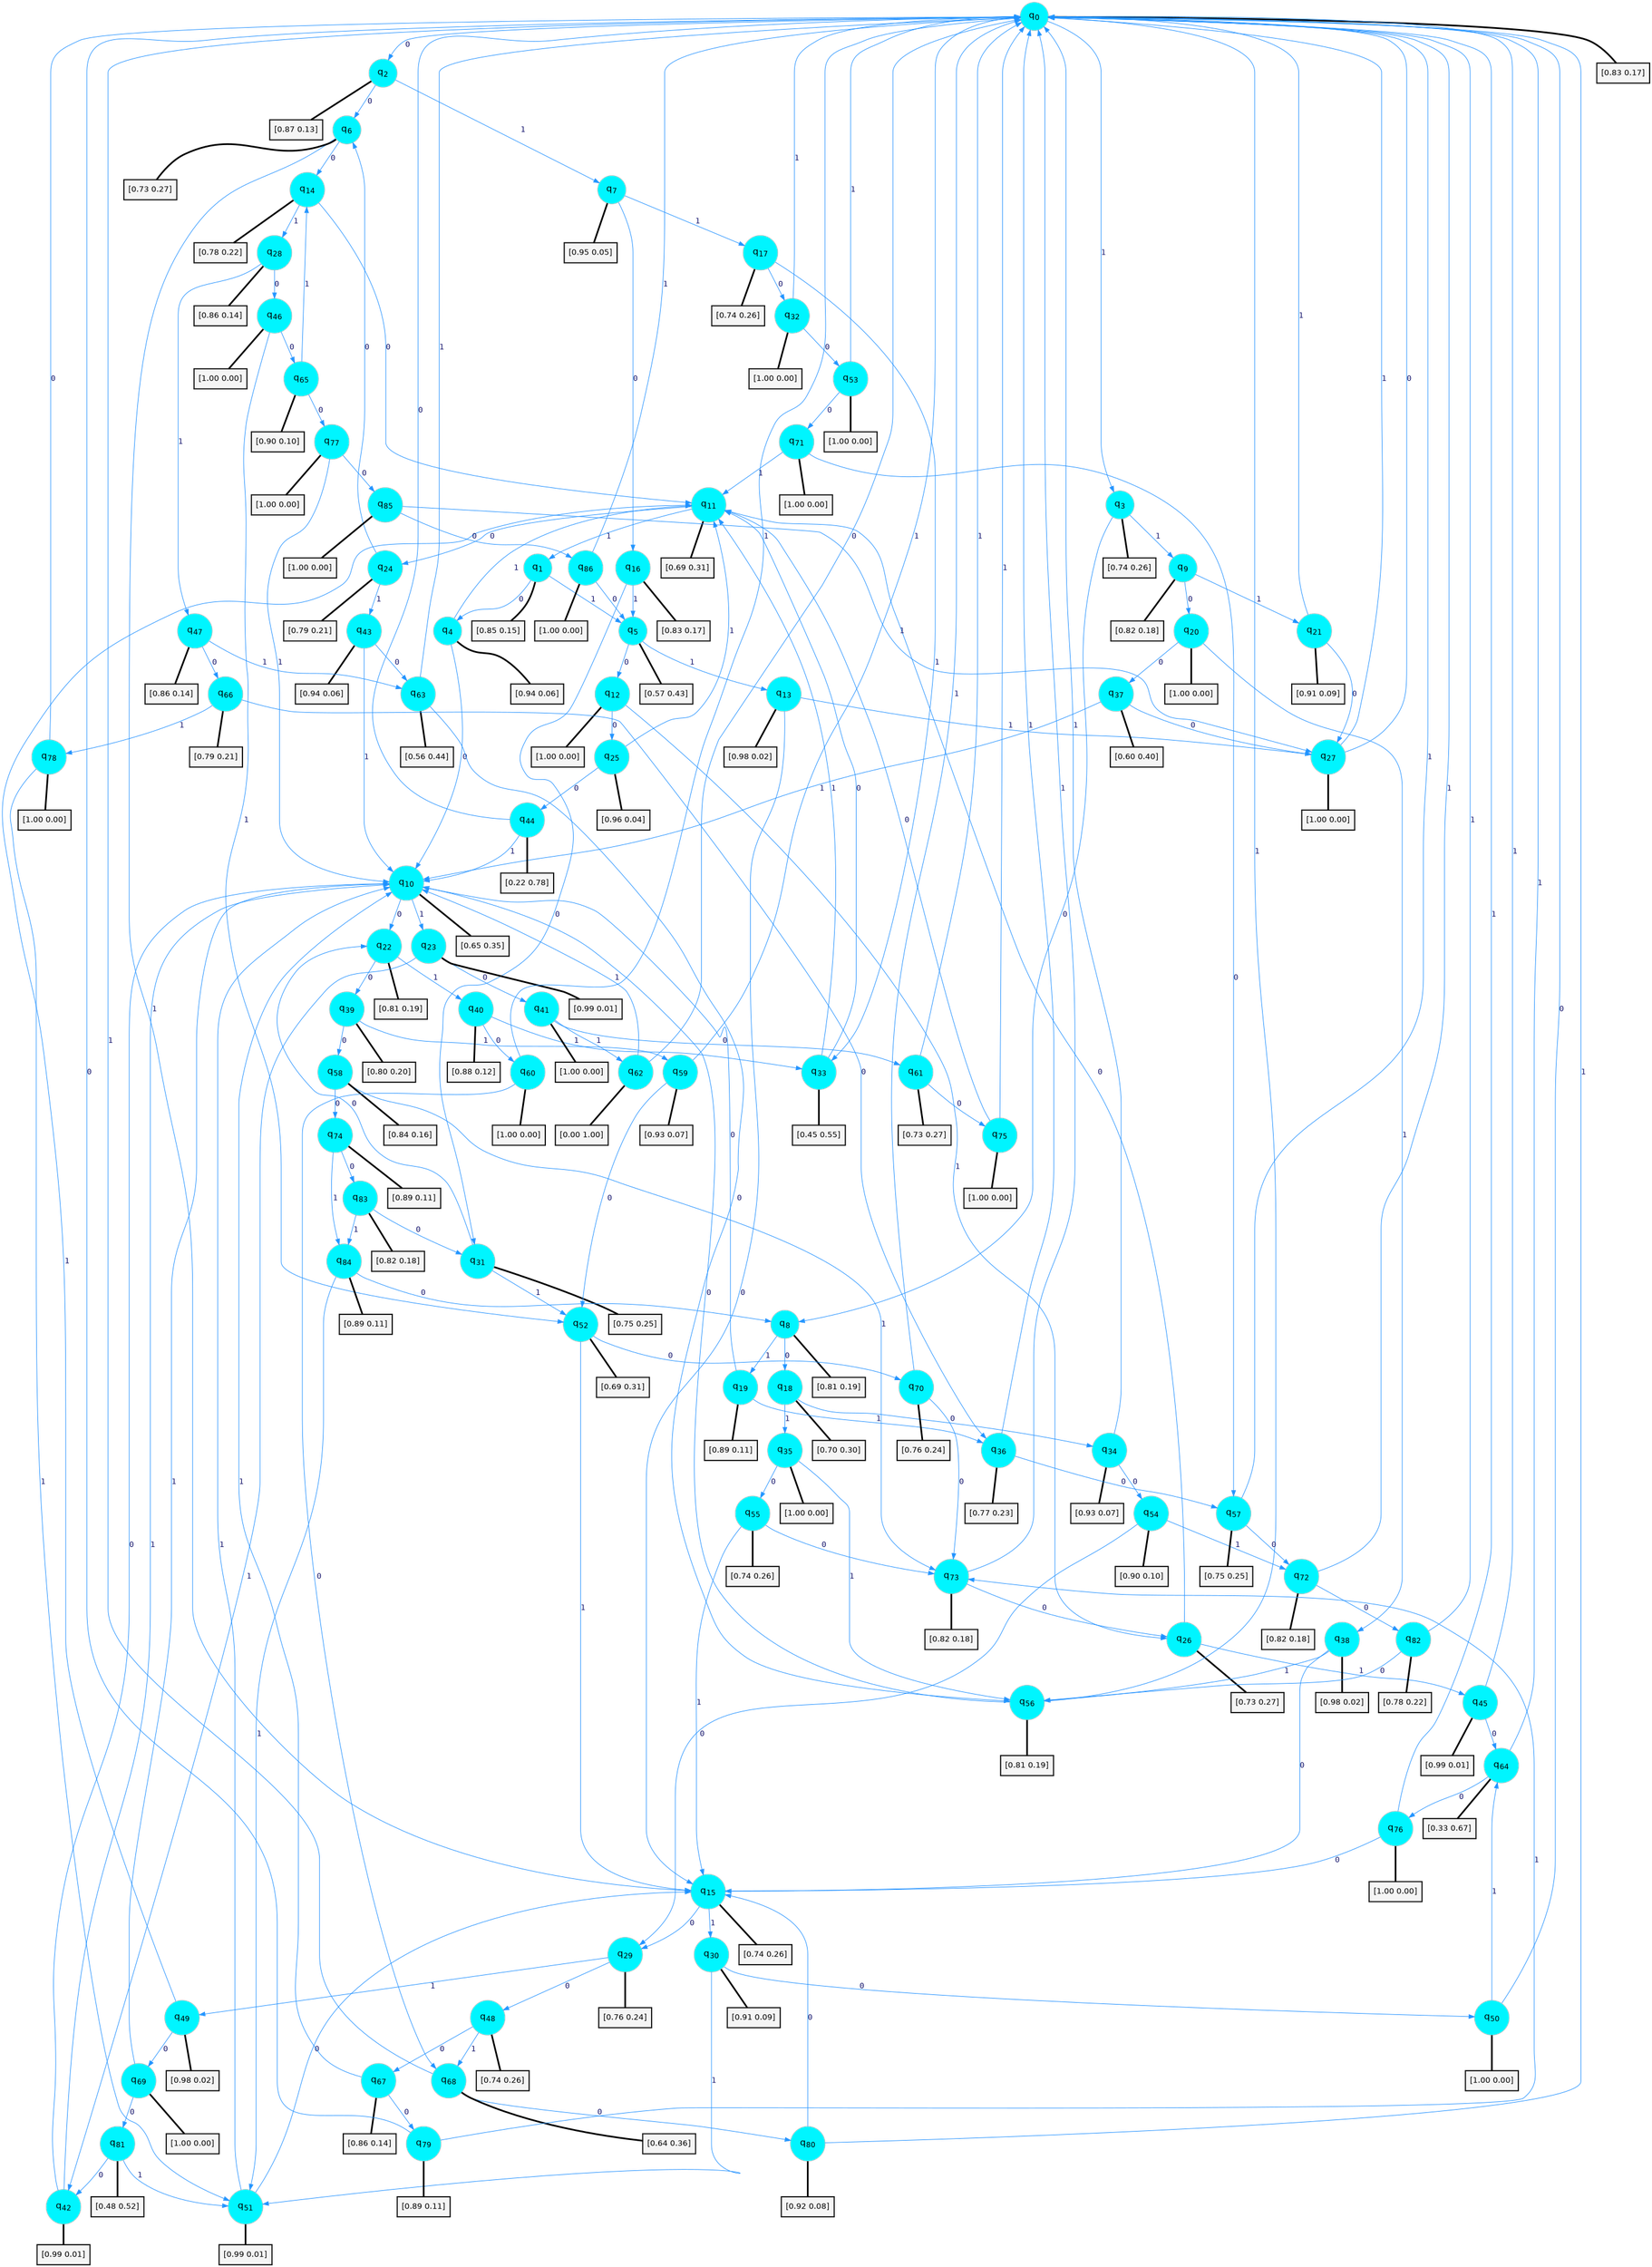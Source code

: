 digraph G {
graph [
bgcolor=transparent, dpi=300, rankdir=TD, size="40,25"];
node [
color=gray, fillcolor=turquoise1, fontcolor=black, fontname=Helvetica, fontsize=16, fontweight=bold, shape=circle, style=filled];
edge [
arrowsize=1, color=dodgerblue1, fontcolor=midnightblue, fontname=courier, fontweight=bold, penwidth=1, style=solid, weight=20];
0[label=<q<SUB>0</SUB>>];
1[label=<q<SUB>1</SUB>>];
2[label=<q<SUB>2</SUB>>];
3[label=<q<SUB>3</SUB>>];
4[label=<q<SUB>4</SUB>>];
5[label=<q<SUB>5</SUB>>];
6[label=<q<SUB>6</SUB>>];
7[label=<q<SUB>7</SUB>>];
8[label=<q<SUB>8</SUB>>];
9[label=<q<SUB>9</SUB>>];
10[label=<q<SUB>10</SUB>>];
11[label=<q<SUB>11</SUB>>];
12[label=<q<SUB>12</SUB>>];
13[label=<q<SUB>13</SUB>>];
14[label=<q<SUB>14</SUB>>];
15[label=<q<SUB>15</SUB>>];
16[label=<q<SUB>16</SUB>>];
17[label=<q<SUB>17</SUB>>];
18[label=<q<SUB>18</SUB>>];
19[label=<q<SUB>19</SUB>>];
20[label=<q<SUB>20</SUB>>];
21[label=<q<SUB>21</SUB>>];
22[label=<q<SUB>22</SUB>>];
23[label=<q<SUB>23</SUB>>];
24[label=<q<SUB>24</SUB>>];
25[label=<q<SUB>25</SUB>>];
26[label=<q<SUB>26</SUB>>];
27[label=<q<SUB>27</SUB>>];
28[label=<q<SUB>28</SUB>>];
29[label=<q<SUB>29</SUB>>];
30[label=<q<SUB>30</SUB>>];
31[label=<q<SUB>31</SUB>>];
32[label=<q<SUB>32</SUB>>];
33[label=<q<SUB>33</SUB>>];
34[label=<q<SUB>34</SUB>>];
35[label=<q<SUB>35</SUB>>];
36[label=<q<SUB>36</SUB>>];
37[label=<q<SUB>37</SUB>>];
38[label=<q<SUB>38</SUB>>];
39[label=<q<SUB>39</SUB>>];
40[label=<q<SUB>40</SUB>>];
41[label=<q<SUB>41</SUB>>];
42[label=<q<SUB>42</SUB>>];
43[label=<q<SUB>43</SUB>>];
44[label=<q<SUB>44</SUB>>];
45[label=<q<SUB>45</SUB>>];
46[label=<q<SUB>46</SUB>>];
47[label=<q<SUB>47</SUB>>];
48[label=<q<SUB>48</SUB>>];
49[label=<q<SUB>49</SUB>>];
50[label=<q<SUB>50</SUB>>];
51[label=<q<SUB>51</SUB>>];
52[label=<q<SUB>52</SUB>>];
53[label=<q<SUB>53</SUB>>];
54[label=<q<SUB>54</SUB>>];
55[label=<q<SUB>55</SUB>>];
56[label=<q<SUB>56</SUB>>];
57[label=<q<SUB>57</SUB>>];
58[label=<q<SUB>58</SUB>>];
59[label=<q<SUB>59</SUB>>];
60[label=<q<SUB>60</SUB>>];
61[label=<q<SUB>61</SUB>>];
62[label=<q<SUB>62</SUB>>];
63[label=<q<SUB>63</SUB>>];
64[label=<q<SUB>64</SUB>>];
65[label=<q<SUB>65</SUB>>];
66[label=<q<SUB>66</SUB>>];
67[label=<q<SUB>67</SUB>>];
68[label=<q<SUB>68</SUB>>];
69[label=<q<SUB>69</SUB>>];
70[label=<q<SUB>70</SUB>>];
71[label=<q<SUB>71</SUB>>];
72[label=<q<SUB>72</SUB>>];
73[label=<q<SUB>73</SUB>>];
74[label=<q<SUB>74</SUB>>];
75[label=<q<SUB>75</SUB>>];
76[label=<q<SUB>76</SUB>>];
77[label=<q<SUB>77</SUB>>];
78[label=<q<SUB>78</SUB>>];
79[label=<q<SUB>79</SUB>>];
80[label=<q<SUB>80</SUB>>];
81[label=<q<SUB>81</SUB>>];
82[label=<q<SUB>82</SUB>>];
83[label=<q<SUB>83</SUB>>];
84[label=<q<SUB>84</SUB>>];
85[label=<q<SUB>85</SUB>>];
86[label=<q<SUB>86</SUB>>];
87[label="[0.83 0.17]", shape=box,fontcolor=black, fontname=Helvetica, fontsize=14, penwidth=2, fillcolor=whitesmoke,color=black];
88[label="[0.85 0.15]", shape=box,fontcolor=black, fontname=Helvetica, fontsize=14, penwidth=2, fillcolor=whitesmoke,color=black];
89[label="[0.87 0.13]", shape=box,fontcolor=black, fontname=Helvetica, fontsize=14, penwidth=2, fillcolor=whitesmoke,color=black];
90[label="[0.74 0.26]", shape=box,fontcolor=black, fontname=Helvetica, fontsize=14, penwidth=2, fillcolor=whitesmoke,color=black];
91[label="[0.94 0.06]", shape=box,fontcolor=black, fontname=Helvetica, fontsize=14, penwidth=2, fillcolor=whitesmoke,color=black];
92[label="[0.57 0.43]", shape=box,fontcolor=black, fontname=Helvetica, fontsize=14, penwidth=2, fillcolor=whitesmoke,color=black];
93[label="[0.73 0.27]", shape=box,fontcolor=black, fontname=Helvetica, fontsize=14, penwidth=2, fillcolor=whitesmoke,color=black];
94[label="[0.95 0.05]", shape=box,fontcolor=black, fontname=Helvetica, fontsize=14, penwidth=2, fillcolor=whitesmoke,color=black];
95[label="[0.81 0.19]", shape=box,fontcolor=black, fontname=Helvetica, fontsize=14, penwidth=2, fillcolor=whitesmoke,color=black];
96[label="[0.82 0.18]", shape=box,fontcolor=black, fontname=Helvetica, fontsize=14, penwidth=2, fillcolor=whitesmoke,color=black];
97[label="[0.65 0.35]", shape=box,fontcolor=black, fontname=Helvetica, fontsize=14, penwidth=2, fillcolor=whitesmoke,color=black];
98[label="[0.69 0.31]", shape=box,fontcolor=black, fontname=Helvetica, fontsize=14, penwidth=2, fillcolor=whitesmoke,color=black];
99[label="[1.00 0.00]", shape=box,fontcolor=black, fontname=Helvetica, fontsize=14, penwidth=2, fillcolor=whitesmoke,color=black];
100[label="[0.98 0.02]", shape=box,fontcolor=black, fontname=Helvetica, fontsize=14, penwidth=2, fillcolor=whitesmoke,color=black];
101[label="[0.78 0.22]", shape=box,fontcolor=black, fontname=Helvetica, fontsize=14, penwidth=2, fillcolor=whitesmoke,color=black];
102[label="[0.74 0.26]", shape=box,fontcolor=black, fontname=Helvetica, fontsize=14, penwidth=2, fillcolor=whitesmoke,color=black];
103[label="[0.83 0.17]", shape=box,fontcolor=black, fontname=Helvetica, fontsize=14, penwidth=2, fillcolor=whitesmoke,color=black];
104[label="[0.74 0.26]", shape=box,fontcolor=black, fontname=Helvetica, fontsize=14, penwidth=2, fillcolor=whitesmoke,color=black];
105[label="[0.70 0.30]", shape=box,fontcolor=black, fontname=Helvetica, fontsize=14, penwidth=2, fillcolor=whitesmoke,color=black];
106[label="[0.89 0.11]", shape=box,fontcolor=black, fontname=Helvetica, fontsize=14, penwidth=2, fillcolor=whitesmoke,color=black];
107[label="[1.00 0.00]", shape=box,fontcolor=black, fontname=Helvetica, fontsize=14, penwidth=2, fillcolor=whitesmoke,color=black];
108[label="[0.91 0.09]", shape=box,fontcolor=black, fontname=Helvetica, fontsize=14, penwidth=2, fillcolor=whitesmoke,color=black];
109[label="[0.81 0.19]", shape=box,fontcolor=black, fontname=Helvetica, fontsize=14, penwidth=2, fillcolor=whitesmoke,color=black];
110[label="[0.99 0.01]", shape=box,fontcolor=black, fontname=Helvetica, fontsize=14, penwidth=2, fillcolor=whitesmoke,color=black];
111[label="[0.79 0.21]", shape=box,fontcolor=black, fontname=Helvetica, fontsize=14, penwidth=2, fillcolor=whitesmoke,color=black];
112[label="[0.96 0.04]", shape=box,fontcolor=black, fontname=Helvetica, fontsize=14, penwidth=2, fillcolor=whitesmoke,color=black];
113[label="[0.73 0.27]", shape=box,fontcolor=black, fontname=Helvetica, fontsize=14, penwidth=2, fillcolor=whitesmoke,color=black];
114[label="[1.00 0.00]", shape=box,fontcolor=black, fontname=Helvetica, fontsize=14, penwidth=2, fillcolor=whitesmoke,color=black];
115[label="[0.86 0.14]", shape=box,fontcolor=black, fontname=Helvetica, fontsize=14, penwidth=2, fillcolor=whitesmoke,color=black];
116[label="[0.76 0.24]", shape=box,fontcolor=black, fontname=Helvetica, fontsize=14, penwidth=2, fillcolor=whitesmoke,color=black];
117[label="[0.91 0.09]", shape=box,fontcolor=black, fontname=Helvetica, fontsize=14, penwidth=2, fillcolor=whitesmoke,color=black];
118[label="[0.75 0.25]", shape=box,fontcolor=black, fontname=Helvetica, fontsize=14, penwidth=2, fillcolor=whitesmoke,color=black];
119[label="[1.00 0.00]", shape=box,fontcolor=black, fontname=Helvetica, fontsize=14, penwidth=2, fillcolor=whitesmoke,color=black];
120[label="[0.45 0.55]", shape=box,fontcolor=black, fontname=Helvetica, fontsize=14, penwidth=2, fillcolor=whitesmoke,color=black];
121[label="[0.93 0.07]", shape=box,fontcolor=black, fontname=Helvetica, fontsize=14, penwidth=2, fillcolor=whitesmoke,color=black];
122[label="[1.00 0.00]", shape=box,fontcolor=black, fontname=Helvetica, fontsize=14, penwidth=2, fillcolor=whitesmoke,color=black];
123[label="[0.77 0.23]", shape=box,fontcolor=black, fontname=Helvetica, fontsize=14, penwidth=2, fillcolor=whitesmoke,color=black];
124[label="[0.60 0.40]", shape=box,fontcolor=black, fontname=Helvetica, fontsize=14, penwidth=2, fillcolor=whitesmoke,color=black];
125[label="[0.98 0.02]", shape=box,fontcolor=black, fontname=Helvetica, fontsize=14, penwidth=2, fillcolor=whitesmoke,color=black];
126[label="[0.80 0.20]", shape=box,fontcolor=black, fontname=Helvetica, fontsize=14, penwidth=2, fillcolor=whitesmoke,color=black];
127[label="[0.88 0.12]", shape=box,fontcolor=black, fontname=Helvetica, fontsize=14, penwidth=2, fillcolor=whitesmoke,color=black];
128[label="[1.00 0.00]", shape=box,fontcolor=black, fontname=Helvetica, fontsize=14, penwidth=2, fillcolor=whitesmoke,color=black];
129[label="[0.99 0.01]", shape=box,fontcolor=black, fontname=Helvetica, fontsize=14, penwidth=2, fillcolor=whitesmoke,color=black];
130[label="[0.94 0.06]", shape=box,fontcolor=black, fontname=Helvetica, fontsize=14, penwidth=2, fillcolor=whitesmoke,color=black];
131[label="[0.22 0.78]", shape=box,fontcolor=black, fontname=Helvetica, fontsize=14, penwidth=2, fillcolor=whitesmoke,color=black];
132[label="[0.99 0.01]", shape=box,fontcolor=black, fontname=Helvetica, fontsize=14, penwidth=2, fillcolor=whitesmoke,color=black];
133[label="[1.00 0.00]", shape=box,fontcolor=black, fontname=Helvetica, fontsize=14, penwidth=2, fillcolor=whitesmoke,color=black];
134[label="[0.86 0.14]", shape=box,fontcolor=black, fontname=Helvetica, fontsize=14, penwidth=2, fillcolor=whitesmoke,color=black];
135[label="[0.74 0.26]", shape=box,fontcolor=black, fontname=Helvetica, fontsize=14, penwidth=2, fillcolor=whitesmoke,color=black];
136[label="[0.98 0.02]", shape=box,fontcolor=black, fontname=Helvetica, fontsize=14, penwidth=2, fillcolor=whitesmoke,color=black];
137[label="[1.00 0.00]", shape=box,fontcolor=black, fontname=Helvetica, fontsize=14, penwidth=2, fillcolor=whitesmoke,color=black];
138[label="[0.99 0.01]", shape=box,fontcolor=black, fontname=Helvetica, fontsize=14, penwidth=2, fillcolor=whitesmoke,color=black];
139[label="[0.69 0.31]", shape=box,fontcolor=black, fontname=Helvetica, fontsize=14, penwidth=2, fillcolor=whitesmoke,color=black];
140[label="[1.00 0.00]", shape=box,fontcolor=black, fontname=Helvetica, fontsize=14, penwidth=2, fillcolor=whitesmoke,color=black];
141[label="[0.90 0.10]", shape=box,fontcolor=black, fontname=Helvetica, fontsize=14, penwidth=2, fillcolor=whitesmoke,color=black];
142[label="[0.74 0.26]", shape=box,fontcolor=black, fontname=Helvetica, fontsize=14, penwidth=2, fillcolor=whitesmoke,color=black];
143[label="[0.81 0.19]", shape=box,fontcolor=black, fontname=Helvetica, fontsize=14, penwidth=2, fillcolor=whitesmoke,color=black];
144[label="[0.75 0.25]", shape=box,fontcolor=black, fontname=Helvetica, fontsize=14, penwidth=2, fillcolor=whitesmoke,color=black];
145[label="[0.84 0.16]", shape=box,fontcolor=black, fontname=Helvetica, fontsize=14, penwidth=2, fillcolor=whitesmoke,color=black];
146[label="[0.93 0.07]", shape=box,fontcolor=black, fontname=Helvetica, fontsize=14, penwidth=2, fillcolor=whitesmoke,color=black];
147[label="[1.00 0.00]", shape=box,fontcolor=black, fontname=Helvetica, fontsize=14, penwidth=2, fillcolor=whitesmoke,color=black];
148[label="[0.73 0.27]", shape=box,fontcolor=black, fontname=Helvetica, fontsize=14, penwidth=2, fillcolor=whitesmoke,color=black];
149[label="[0.00 1.00]", shape=box,fontcolor=black, fontname=Helvetica, fontsize=14, penwidth=2, fillcolor=whitesmoke,color=black];
150[label="[0.56 0.44]", shape=box,fontcolor=black, fontname=Helvetica, fontsize=14, penwidth=2, fillcolor=whitesmoke,color=black];
151[label="[0.33 0.67]", shape=box,fontcolor=black, fontname=Helvetica, fontsize=14, penwidth=2, fillcolor=whitesmoke,color=black];
152[label="[0.90 0.10]", shape=box,fontcolor=black, fontname=Helvetica, fontsize=14, penwidth=2, fillcolor=whitesmoke,color=black];
153[label="[0.79 0.21]", shape=box,fontcolor=black, fontname=Helvetica, fontsize=14, penwidth=2, fillcolor=whitesmoke,color=black];
154[label="[0.86 0.14]", shape=box,fontcolor=black, fontname=Helvetica, fontsize=14, penwidth=2, fillcolor=whitesmoke,color=black];
155[label="[0.64 0.36]", shape=box,fontcolor=black, fontname=Helvetica, fontsize=14, penwidth=2, fillcolor=whitesmoke,color=black];
156[label="[1.00 0.00]", shape=box,fontcolor=black, fontname=Helvetica, fontsize=14, penwidth=2, fillcolor=whitesmoke,color=black];
157[label="[0.76 0.24]", shape=box,fontcolor=black, fontname=Helvetica, fontsize=14, penwidth=2, fillcolor=whitesmoke,color=black];
158[label="[1.00 0.00]", shape=box,fontcolor=black, fontname=Helvetica, fontsize=14, penwidth=2, fillcolor=whitesmoke,color=black];
159[label="[0.82 0.18]", shape=box,fontcolor=black, fontname=Helvetica, fontsize=14, penwidth=2, fillcolor=whitesmoke,color=black];
160[label="[0.82 0.18]", shape=box,fontcolor=black, fontname=Helvetica, fontsize=14, penwidth=2, fillcolor=whitesmoke,color=black];
161[label="[0.89 0.11]", shape=box,fontcolor=black, fontname=Helvetica, fontsize=14, penwidth=2, fillcolor=whitesmoke,color=black];
162[label="[1.00 0.00]", shape=box,fontcolor=black, fontname=Helvetica, fontsize=14, penwidth=2, fillcolor=whitesmoke,color=black];
163[label="[1.00 0.00]", shape=box,fontcolor=black, fontname=Helvetica, fontsize=14, penwidth=2, fillcolor=whitesmoke,color=black];
164[label="[1.00 0.00]", shape=box,fontcolor=black, fontname=Helvetica, fontsize=14, penwidth=2, fillcolor=whitesmoke,color=black];
165[label="[1.00 0.00]", shape=box,fontcolor=black, fontname=Helvetica, fontsize=14, penwidth=2, fillcolor=whitesmoke,color=black];
166[label="[0.89 0.11]", shape=box,fontcolor=black, fontname=Helvetica, fontsize=14, penwidth=2, fillcolor=whitesmoke,color=black];
167[label="[0.92 0.08]", shape=box,fontcolor=black, fontname=Helvetica, fontsize=14, penwidth=2, fillcolor=whitesmoke,color=black];
168[label="[0.48 0.52]", shape=box,fontcolor=black, fontname=Helvetica, fontsize=14, penwidth=2, fillcolor=whitesmoke,color=black];
169[label="[0.78 0.22]", shape=box,fontcolor=black, fontname=Helvetica, fontsize=14, penwidth=2, fillcolor=whitesmoke,color=black];
170[label="[0.82 0.18]", shape=box,fontcolor=black, fontname=Helvetica, fontsize=14, penwidth=2, fillcolor=whitesmoke,color=black];
171[label="[0.89 0.11]", shape=box,fontcolor=black, fontname=Helvetica, fontsize=14, penwidth=2, fillcolor=whitesmoke,color=black];
172[label="[1.00 0.00]", shape=box,fontcolor=black, fontname=Helvetica, fontsize=14, penwidth=2, fillcolor=whitesmoke,color=black];
173[label="[1.00 0.00]", shape=box,fontcolor=black, fontname=Helvetica, fontsize=14, penwidth=2, fillcolor=whitesmoke,color=black];
0->2 [label=0];
0->3 [label=1];
0->87 [arrowhead=none, penwidth=3,color=black];
1->4 [label=0];
1->5 [label=1];
1->88 [arrowhead=none, penwidth=3,color=black];
2->6 [label=0];
2->7 [label=1];
2->89 [arrowhead=none, penwidth=3,color=black];
3->8 [label=0];
3->9 [label=1];
3->90 [arrowhead=none, penwidth=3,color=black];
4->10 [label=0];
4->11 [label=1];
4->91 [arrowhead=none, penwidth=3,color=black];
5->12 [label=0];
5->13 [label=1];
5->92 [arrowhead=none, penwidth=3,color=black];
6->14 [label=0];
6->15 [label=1];
6->93 [arrowhead=none, penwidth=3,color=black];
7->16 [label=0];
7->17 [label=1];
7->94 [arrowhead=none, penwidth=3,color=black];
8->18 [label=0];
8->19 [label=1];
8->95 [arrowhead=none, penwidth=3,color=black];
9->20 [label=0];
9->21 [label=1];
9->96 [arrowhead=none, penwidth=3,color=black];
10->22 [label=0];
10->23 [label=1];
10->97 [arrowhead=none, penwidth=3,color=black];
11->24 [label=0];
11->1 [label=1];
11->98 [arrowhead=none, penwidth=3,color=black];
12->25 [label=0];
12->26 [label=1];
12->99 [arrowhead=none, penwidth=3,color=black];
13->15 [label=0];
13->27 [label=1];
13->100 [arrowhead=none, penwidth=3,color=black];
14->11 [label=0];
14->28 [label=1];
14->101 [arrowhead=none, penwidth=3,color=black];
15->29 [label=0];
15->30 [label=1];
15->102 [arrowhead=none, penwidth=3,color=black];
16->31 [label=0];
16->5 [label=1];
16->103 [arrowhead=none, penwidth=3,color=black];
17->32 [label=0];
17->33 [label=1];
17->104 [arrowhead=none, penwidth=3,color=black];
18->34 [label=0];
18->35 [label=1];
18->105 [arrowhead=none, penwidth=3,color=black];
19->10 [label=0];
19->36 [label=1];
19->106 [arrowhead=none, penwidth=3,color=black];
20->37 [label=0];
20->38 [label=1];
20->107 [arrowhead=none, penwidth=3,color=black];
21->27 [label=0];
21->0 [label=1];
21->108 [arrowhead=none, penwidth=3,color=black];
22->39 [label=0];
22->40 [label=1];
22->109 [arrowhead=none, penwidth=3,color=black];
23->41 [label=0];
23->42 [label=1];
23->110 [arrowhead=none, penwidth=3,color=black];
24->6 [label=0];
24->43 [label=1];
24->111 [arrowhead=none, penwidth=3,color=black];
25->44 [label=0];
25->11 [label=1];
25->112 [arrowhead=none, penwidth=3,color=black];
26->11 [label=0];
26->45 [label=1];
26->113 [arrowhead=none, penwidth=3,color=black];
27->0 [label=0];
27->0 [label=1];
27->114 [arrowhead=none, penwidth=3,color=black];
28->46 [label=0];
28->47 [label=1];
28->115 [arrowhead=none, penwidth=3,color=black];
29->48 [label=0];
29->49 [label=1];
29->116 [arrowhead=none, penwidth=3,color=black];
30->50 [label=0];
30->51 [label=1];
30->117 [arrowhead=none, penwidth=3,color=black];
31->22 [label=0];
31->52 [label=1];
31->118 [arrowhead=none, penwidth=3,color=black];
32->53 [label=0];
32->0 [label=1];
32->119 [arrowhead=none, penwidth=3,color=black];
33->11 [label=0];
33->11 [label=1];
33->120 [arrowhead=none, penwidth=3,color=black];
34->54 [label=0];
34->0 [label=1];
34->121 [arrowhead=none, penwidth=3,color=black];
35->55 [label=0];
35->56 [label=1];
35->122 [arrowhead=none, penwidth=3,color=black];
36->57 [label=0];
36->0 [label=1];
36->123 [arrowhead=none, penwidth=3,color=black];
37->27 [label=0];
37->10 [label=1];
37->124 [arrowhead=none, penwidth=3,color=black];
38->15 [label=0];
38->56 [label=1];
38->125 [arrowhead=none, penwidth=3,color=black];
39->58 [label=0];
39->59 [label=1];
39->126 [arrowhead=none, penwidth=3,color=black];
40->60 [label=0];
40->33 [label=1];
40->127 [arrowhead=none, penwidth=3,color=black];
41->61 [label=0];
41->62 [label=1];
41->128 [arrowhead=none, penwidth=3,color=black];
42->10 [label=0];
42->10 [label=1];
42->129 [arrowhead=none, penwidth=3,color=black];
43->63 [label=0];
43->10 [label=1];
43->130 [arrowhead=none, penwidth=3,color=black];
44->0 [label=0];
44->10 [label=1];
44->131 [arrowhead=none, penwidth=3,color=black];
45->64 [label=0];
45->0 [label=1];
45->132 [arrowhead=none, penwidth=3,color=black];
46->65 [label=0];
46->52 [label=1];
46->133 [arrowhead=none, penwidth=3,color=black];
47->66 [label=0];
47->63 [label=1];
47->134 [arrowhead=none, penwidth=3,color=black];
48->67 [label=0];
48->68 [label=1];
48->135 [arrowhead=none, penwidth=3,color=black];
49->69 [label=0];
49->11 [label=1];
49->136 [arrowhead=none, penwidth=3,color=black];
50->0 [label=0];
50->64 [label=1];
50->137 [arrowhead=none, penwidth=3,color=black];
51->15 [label=0];
51->10 [label=1];
51->138 [arrowhead=none, penwidth=3,color=black];
52->70 [label=0];
52->15 [label=1];
52->139 [arrowhead=none, penwidth=3,color=black];
53->71 [label=0];
53->0 [label=1];
53->140 [arrowhead=none, penwidth=3,color=black];
54->29 [label=0];
54->72 [label=1];
54->141 [arrowhead=none, penwidth=3,color=black];
55->73 [label=0];
55->15 [label=1];
55->142 [arrowhead=none, penwidth=3,color=black];
56->10 [label=0];
56->0 [label=1];
56->143 [arrowhead=none, penwidth=3,color=black];
57->72 [label=0];
57->0 [label=1];
57->144 [arrowhead=none, penwidth=3,color=black];
58->74 [label=0];
58->73 [label=1];
58->145 [arrowhead=none, penwidth=3,color=black];
59->52 [label=0];
59->0 [label=1];
59->146 [arrowhead=none, penwidth=3,color=black];
60->68 [label=0];
60->0 [label=1];
60->147 [arrowhead=none, penwidth=3,color=black];
61->75 [label=0];
61->0 [label=1];
61->148 [arrowhead=none, penwidth=3,color=black];
62->0 [label=0];
62->10 [label=1];
62->149 [arrowhead=none, penwidth=3,color=black];
63->56 [label=0];
63->0 [label=1];
63->150 [arrowhead=none, penwidth=3,color=black];
64->76 [label=0];
64->0 [label=1];
64->151 [arrowhead=none, penwidth=3,color=black];
65->77 [label=0];
65->14 [label=1];
65->152 [arrowhead=none, penwidth=3,color=black];
66->36 [label=0];
66->78 [label=1];
66->153 [arrowhead=none, penwidth=3,color=black];
67->79 [label=0];
67->10 [label=1];
67->154 [arrowhead=none, penwidth=3,color=black];
68->80 [label=0];
68->0 [label=1];
68->155 [arrowhead=none, penwidth=3,color=black];
69->81 [label=0];
69->10 [label=1];
69->156 [arrowhead=none, penwidth=3,color=black];
70->73 [label=0];
70->0 [label=1];
70->157 [arrowhead=none, penwidth=3,color=black];
71->57 [label=0];
71->11 [label=1];
71->158 [arrowhead=none, penwidth=3,color=black];
72->82 [label=0];
72->0 [label=1];
72->159 [arrowhead=none, penwidth=3,color=black];
73->26 [label=0];
73->0 [label=1];
73->160 [arrowhead=none, penwidth=3,color=black];
74->83 [label=0];
74->84 [label=1];
74->161 [arrowhead=none, penwidth=3,color=black];
75->11 [label=0];
75->0 [label=1];
75->162 [arrowhead=none, penwidth=3,color=black];
76->15 [label=0];
76->0 [label=1];
76->163 [arrowhead=none, penwidth=3,color=black];
77->85 [label=0];
77->10 [label=1];
77->164 [arrowhead=none, penwidth=3,color=black];
78->0 [label=0];
78->51 [label=1];
78->165 [arrowhead=none, penwidth=3,color=black];
79->0 [label=0];
79->73 [label=1];
79->166 [arrowhead=none, penwidth=3,color=black];
80->15 [label=0];
80->0 [label=1];
80->167 [arrowhead=none, penwidth=3,color=black];
81->42 [label=0];
81->51 [label=1];
81->168 [arrowhead=none, penwidth=3,color=black];
82->56 [label=0];
82->0 [label=1];
82->169 [arrowhead=none, penwidth=3,color=black];
83->31 [label=0];
83->84 [label=1];
83->170 [arrowhead=none, penwidth=3,color=black];
84->8 [label=0];
84->51 [label=1];
84->171 [arrowhead=none, penwidth=3,color=black];
85->86 [label=0];
85->27 [label=1];
85->172 [arrowhead=none, penwidth=3,color=black];
86->5 [label=0];
86->0 [label=1];
86->173 [arrowhead=none, penwidth=3,color=black];
}
